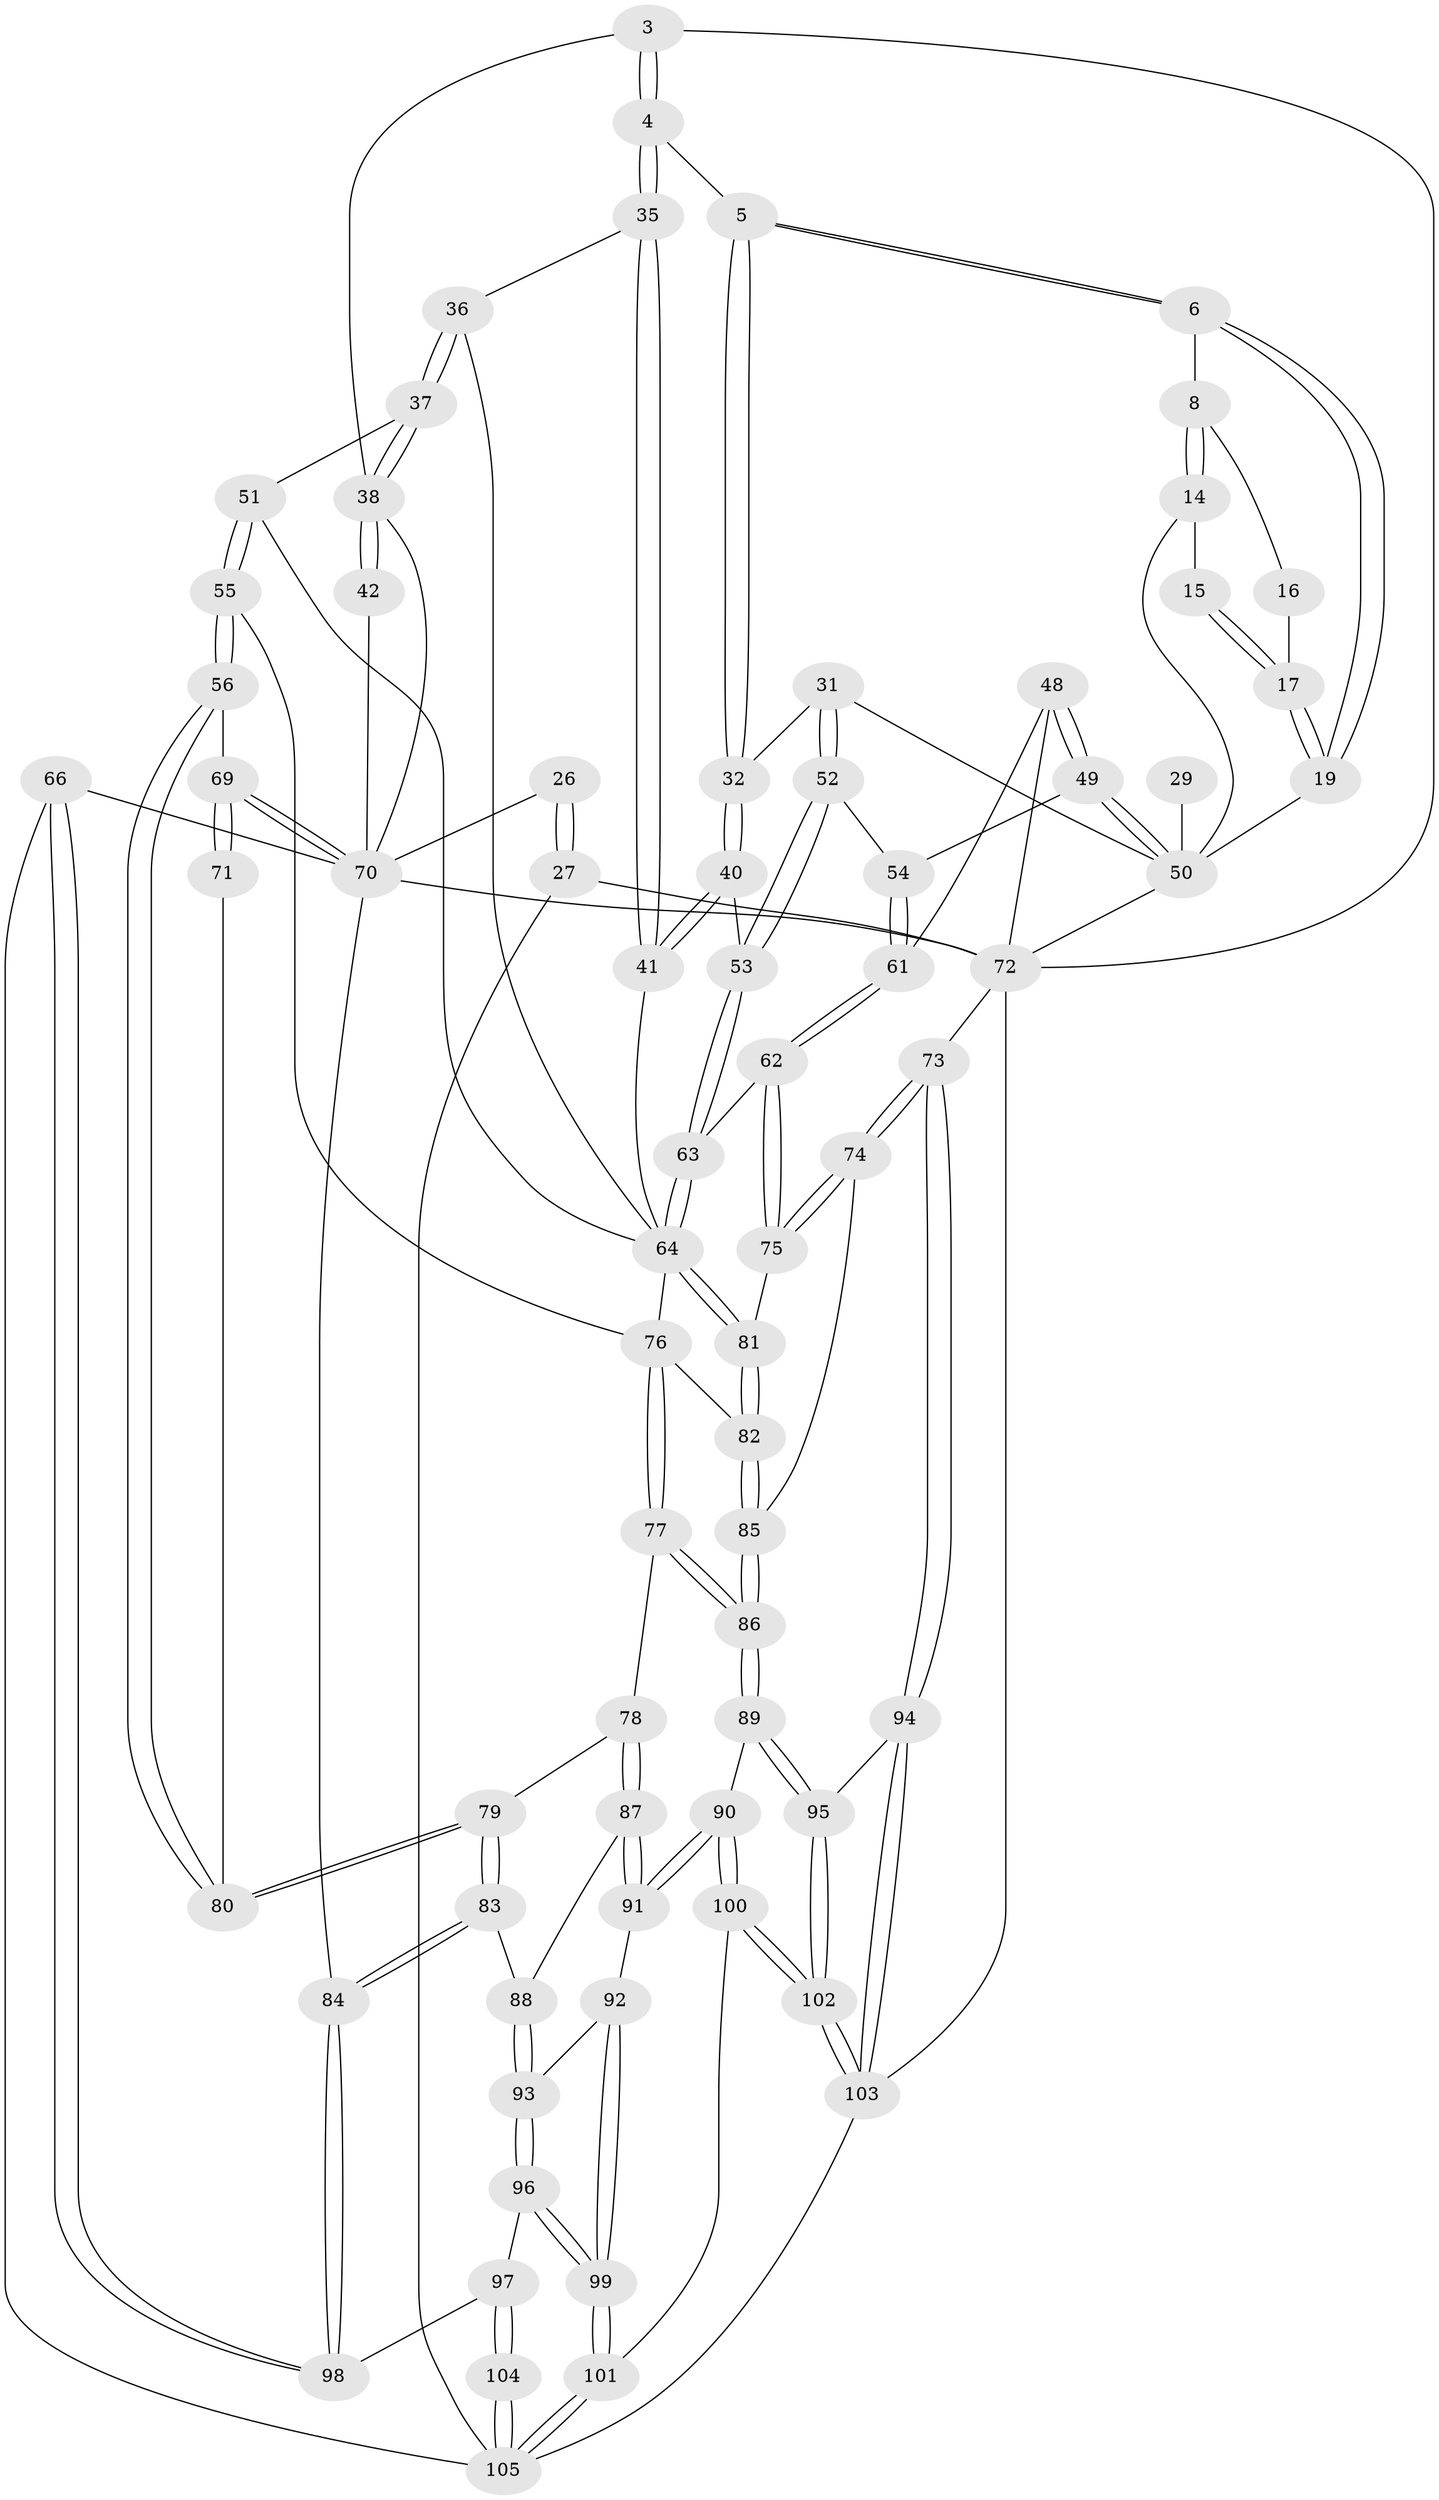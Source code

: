 // original degree distribution, {4: 0.19047619047619047, 6: 0.2, 5: 0.5714285714285714, 3: 0.0380952380952381}
// Generated by graph-tools (version 1.1) at 2025/05/03/04/25 22:05:43]
// undirected, 73 vertices, 176 edges
graph export_dot {
graph [start="1"]
  node [color=gray90,style=filled];
  3 [pos="+0.3985386386726551+0"];
  4 [pos="+0.41978941191933733+0"];
  5 [pos="+0.6055974214404093+0.12040419234243797"];
  6 [pos="+0.6138209932145046+0.11666770920011858"];
  8 [pos="+0.7997604432917311+0",super="+7"];
  14 [pos="+0.8077254394312471+0"];
  15 [pos="+0.7974717273331465+0"];
  16 [pos="+0.7328966222269556+0.06141564403626328"];
  17 [pos="+0.7397172013082621+0.09232895408826389"];
  19 [pos="+0.742506690086009+0.10668936284277522"];
  26 [pos="+0+0.06690478818521788"];
  27 [pos="+0+0",super="+22+23"];
  29 [pos="+0.7626079943019459+0.20268791692390528",super="+28"];
  31 [pos="+0.7384051281079402+0.22504285405943625"];
  32 [pos="+0.6158235430004888+0.15105317180710515"];
  35 [pos="+0.40986343284882637+0.1274916464554737"];
  36 [pos="+0.36847179435501365+0.19927461890323173"];
  37 [pos="+0.2489699247336498+0.29952761855465015"];
  38 [pos="+0.21410763596661922+0.29445613063876136",super="+33+34"];
  40 [pos="+0.5368389026829427+0.3404959504067129"];
  41 [pos="+0.517496651928143+0.3504005931985682"];
  42 [pos="+0.2064123472594097+0.2959268915570696"];
  48 [pos="+0.9198645930453113+0.4075095215672493"];
  49 [pos="+0.9000188410953947+0.3833802223906378"];
  50 [pos="+0.8794774247470802+0.2690762681440475",super="+30+39"];
  51 [pos="+0.29610226936666756+0.3291560982008107"];
  52 [pos="+0.7181371295966055+0.3336883170533272"];
  53 [pos="+0.5960541418536142+0.34723804264387437"];
  54 [pos="+0.7207751408951469+0.33657531904790605"];
  55 [pos="+0.4126616368917824+0.43712250744209924"];
  56 [pos="+0.32061353785170693+0.5160589833205307"];
  61 [pos="+0.720817956620198+0.4800020879295526"];
  62 [pos="+0.7097174477352369+0.4986946668248173"];
  63 [pos="+0.6946179488821974+0.495695074133969"];
  64 [pos="+0.5429222009835442+0.5072415692779937",super="+59+46"];
  66 [pos="+0+0.9159800366670288"];
  69 [pos="+0.11825794299133172+0.6466278604776655",super="+58+57"];
  70 [pos="+0.10213873390607903+0.6653936017212017",super="+65"];
  71 [pos="+0.1749459654433978+0.6280995085113693"];
  72 [pos="+1+0.6469965414009257",super="+47+21"];
  73 [pos="+0.9614093559829905+0.6917155103920685"];
  74 [pos="+0.8155552265350532+0.6493587730195913"];
  75 [pos="+0.7463716202638034+0.5910897762538867"];
  76 [pos="+0.4363716511877214+0.6400614703726539",super="+60"];
  77 [pos="+0.38296992259783547+0.6684960515524838"];
  78 [pos="+0.37504071778968084+0.6700259991426234"];
  79 [pos="+0.32332395053798485+0.6399636477760022"];
  80 [pos="+0.3023637676482803+0.6081788296925232"];
  81 [pos="+0.5589704050379085+0.6286899874715721"];
  82 [pos="+0.5579305392517835+0.6313144185691646"];
  83 [pos="+0.22647925221726653+0.8074946220605175"];
  84 [pos="+0.18530006984932568+0.8243490602827629"];
  85 [pos="+0.5819308234779952+0.7757715627063905"];
  86 [pos="+0.5761843270749065+0.7941282407732908"];
  87 [pos="+0.3780769858422142+0.7270348557944896"];
  88 [pos="+0.30769589214807463+0.8114861664435072"];
  89 [pos="+0.5735932473017156+0.8154932213452097"];
  90 [pos="+0.5556586793334005+0.8246990810566914"];
  91 [pos="+0.4698909052944183+0.8474877355668754"];
  92 [pos="+0.45185659971744685+0.8612697978707259"];
  93 [pos="+0.3760348032453774+0.8592086694678138"];
  94 [pos="+0.822791668753986+0.8672125321535423"];
  95 [pos="+0.6513980438885706+0.8794673997912513"];
  96 [pos="+0.2992002246464301+0.9510573410830486"];
  97 [pos="+0.1845961663600287+0.8630568057258163"];
  98 [pos="+0.18089784095725012+0.8376714721521353"];
  99 [pos="+0.38309230983232+1"];
  100 [pos="+0.4854431249890726+1"];
  101 [pos="+0.3848120293128745+1"];
  102 [pos="+0.6369249951293111+1"];
  103 [pos="+0.9010320402436434+1"];
  104 [pos="+0.15166740285159835+0.9445898728770284"];
  105 [pos="+0.16304500159297444+1",super="+68+67"];
  3 -- 4;
  3 -- 4;
  3 -- 38;
  3 -- 72;
  4 -- 5;
  4 -- 35;
  4 -- 35;
  5 -- 6;
  5 -- 6;
  5 -- 32;
  5 -- 32;
  6 -- 19;
  6 -- 19;
  6 -- 8;
  8 -- 14;
  8 -- 14;
  8 -- 16;
  14 -- 15;
  14 -- 50;
  15 -- 17;
  15 -- 17;
  16 -- 17;
  17 -- 19;
  17 -- 19;
  19 -- 50;
  26 -- 27 [weight=2];
  26 -- 27;
  26 -- 70;
  27 -- 105;
  27 -- 72 [weight=2];
  29 -- 50 [weight=4];
  31 -- 32;
  31 -- 52;
  31 -- 52;
  31 -- 50;
  32 -- 40;
  32 -- 40;
  35 -- 36;
  35 -- 41;
  35 -- 41;
  36 -- 37;
  36 -- 37;
  36 -- 64;
  37 -- 38;
  37 -- 38;
  37 -- 51;
  38 -- 42 [weight=2];
  38 -- 42;
  38 -- 70;
  40 -- 41;
  40 -- 41;
  40 -- 53;
  41 -- 64;
  42 -- 70;
  48 -- 49;
  48 -- 49;
  48 -- 61;
  48 -- 72;
  49 -- 50;
  49 -- 50;
  49 -- 54;
  50 -- 72 [weight=2];
  51 -- 55;
  51 -- 55;
  51 -- 64;
  52 -- 53;
  52 -- 53;
  52 -- 54;
  53 -- 63;
  53 -- 63;
  54 -- 61;
  54 -- 61;
  55 -- 56;
  55 -- 56;
  55 -- 76;
  56 -- 80;
  56 -- 80;
  56 -- 69;
  61 -- 62;
  61 -- 62;
  62 -- 63;
  62 -- 75;
  62 -- 75;
  63 -- 64;
  63 -- 64;
  64 -- 81;
  64 -- 81;
  64 -- 76;
  66 -- 98;
  66 -- 98;
  66 -- 70;
  66 -- 105;
  69 -- 70 [weight=2];
  69 -- 70;
  69 -- 71 [weight=2];
  69 -- 71;
  70 -- 84;
  70 -- 72;
  71 -- 80;
  72 -- 73;
  72 -- 103;
  73 -- 74;
  73 -- 74;
  73 -- 94;
  73 -- 94;
  74 -- 75;
  74 -- 75;
  74 -- 85;
  75 -- 81;
  76 -- 77;
  76 -- 77;
  76 -- 82;
  77 -- 78;
  77 -- 86;
  77 -- 86;
  78 -- 79;
  78 -- 87;
  78 -- 87;
  79 -- 80;
  79 -- 80;
  79 -- 83;
  79 -- 83;
  81 -- 82;
  81 -- 82;
  82 -- 85;
  82 -- 85;
  83 -- 84;
  83 -- 84;
  83 -- 88;
  84 -- 98;
  84 -- 98;
  85 -- 86;
  85 -- 86;
  86 -- 89;
  86 -- 89;
  87 -- 88;
  87 -- 91;
  87 -- 91;
  88 -- 93;
  88 -- 93;
  89 -- 90;
  89 -- 95;
  89 -- 95;
  90 -- 91;
  90 -- 91;
  90 -- 100;
  90 -- 100;
  91 -- 92;
  92 -- 93;
  92 -- 99;
  92 -- 99;
  93 -- 96;
  93 -- 96;
  94 -- 95;
  94 -- 103;
  94 -- 103;
  95 -- 102;
  95 -- 102;
  96 -- 97;
  96 -- 99;
  96 -- 99;
  97 -- 98;
  97 -- 104;
  97 -- 104;
  99 -- 101;
  99 -- 101;
  100 -- 101;
  100 -- 102;
  100 -- 102;
  101 -- 105;
  101 -- 105;
  102 -- 103;
  102 -- 103;
  103 -- 105;
  104 -- 105 [weight=2];
  104 -- 105;
}

